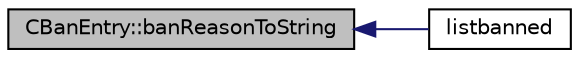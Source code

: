 digraph "CBanEntry::banReasonToString"
{
  edge [fontname="Helvetica",fontsize="10",labelfontname="Helvetica",labelfontsize="10"];
  node [fontname="Helvetica",fontsize="10",shape=record];
  rankdir="LR";
  Node5 [label="CBanEntry::banReasonToString",height=0.2,width=0.4,color="black", fillcolor="grey75", style="filled", fontcolor="black"];
  Node5 -> Node6 [dir="back",color="midnightblue",fontsize="10",style="solid",fontname="Helvetica"];
  Node6 [label="listbanned",height=0.2,width=0.4,color="black", fillcolor="white", style="filled",URL="$df/dab/rpcnet_8cpp.html#a0796beed22bc93604f7f08a50074e618"];
}
